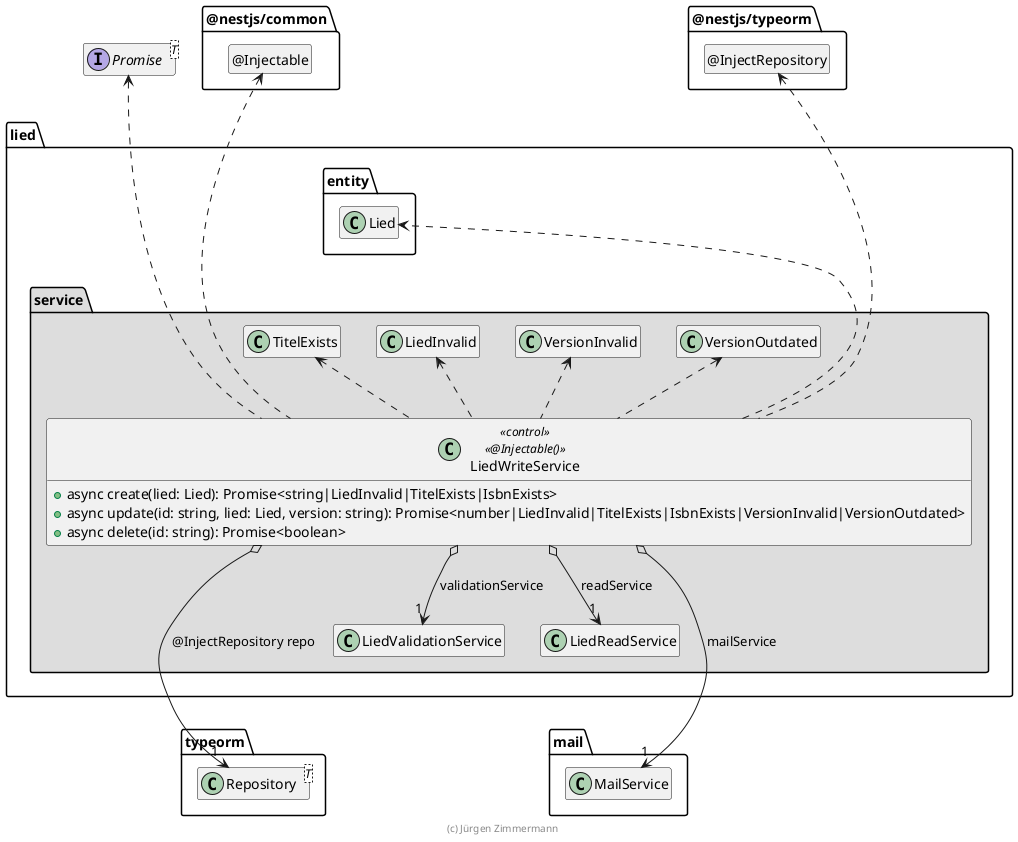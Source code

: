 ' Copyright (C) 2019 - present Juergen Zimmermann, Hochschule Karlsruhe
'
' This program is free software: you can redistribute it and/or modify
' it under the terms of the GNU General Public License as published by
' the Free Software Foundation, either version 3 of the License, or
' (at your option) any later version.
'
' This program is distributed in the hope that it will be useful,
' but WITHOUT ANY WARRANTY; without even the implied warranty of
' MERCHANTABILITY or FITNESS FOR A PARTICULAR PURPOSE.  See the
' GNU General Public License for more details.
'
' You should have received a copy of the GNU General Public License
' along with this program.  If not, see <https://www.gnu.org/licenses/>.

' Preview durch <Alt>d

@startuml Anwendungskern

interface Promise<T>

package @nestjs/common {
  class "@Injectable" as Injectable
  hide Injectable circle
}

package typeorm {
  class Repository<T>
}

package @nestjs/typeorm {
  class "@InjectRepository" as InjectRepository
  hide InjectRepository circle
}

package mail {
  class MailService
}

package lied {
  package entity {
    class Lied
  }

  package service #DDDDDD {
    class LiedInvalid
    class TitelExists
    class VersionInvalid
    class VersionOutdated

    class LiedWriteService << control >> <<@Injectable()>> {
      + async create(lied: Lied): Promise<string|LiedInvalid|TitelExists|IsbnExists>
      + async update(id: string, lied: Lied, version: string): Promise<number|LiedInvalid|TitelExists|IsbnExists|VersionInvalid|VersionOutdated>
      + async delete(id: string): Promise<boolean>
    }

    LiedWriteService o--> "1" LiedValidationService: validationService
    LiedWriteService o--> "1" LiedReadService: readService
    LiedWriteService o--> "1" Repository: @InjectRepository repo
    LiedWriteService o--> "1" MailService: mailService

    LiedWriteService .up.> Injectable
    LiedWriteService .up.> InjectRepository

    LiedWriteService .up.> Promise
    LiedWriteService ..> Lied
    LiedWriteService .up.> LiedInvalid
    LiedWriteService .up.> TitelExists
    LiedWriteService .up.> VersionInvalid
    LiedWriteService .up.> VersionOutdated

    LiedInvalid .up[hidden].> Lied
    Lied .up[hidden].> Promise
    Lied .up[hidden].> Injectable
    Lied .up[hidden].> InjectRepository
    TitelExists .up[hidden].> Lied
    LiedValidationService .[hidden].> Repository
    LiedValidationService .[hidden].> MailService
  }
}

hide empty members

footer (c) Jürgen Zimmermann

@enduml
